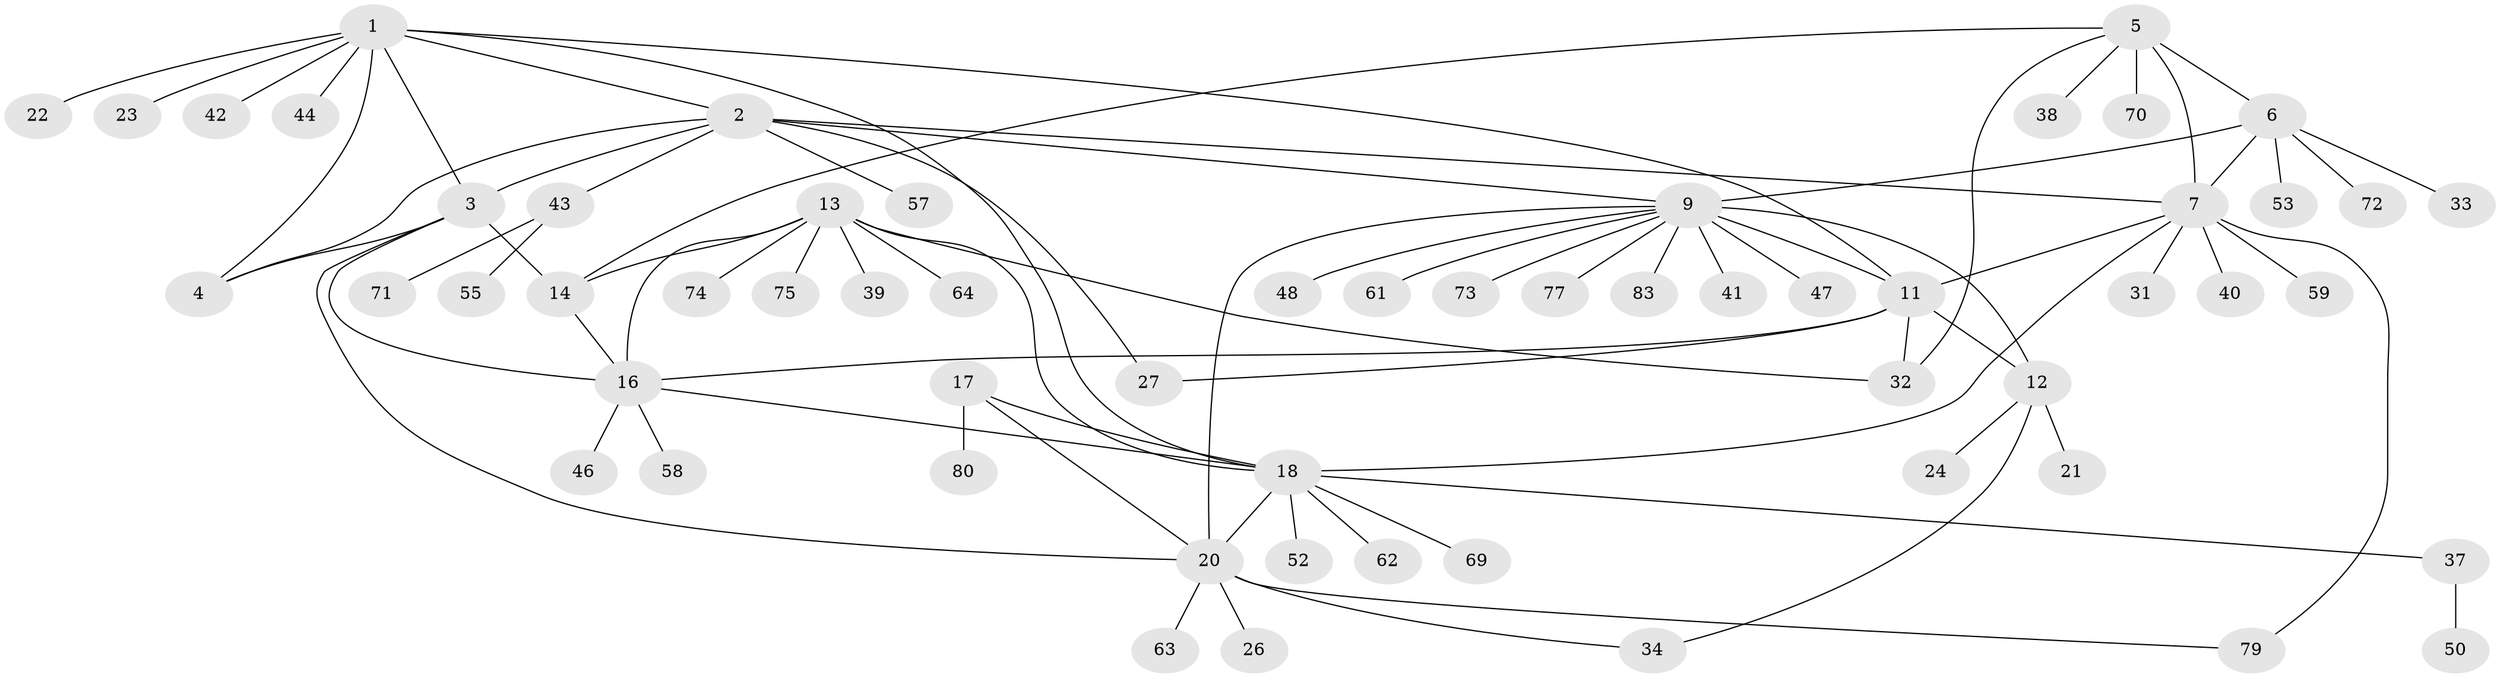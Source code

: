 // original degree distribution, {9: 0.024096385542168676, 7: 0.04819277108433735, 4: 0.024096385542168676, 8: 0.04819277108433735, 6: 0.03614457831325301, 11: 0.012048192771084338, 5: 0.04819277108433735, 10: 0.012048192771084338, 1: 0.5662650602409639, 3: 0.04819277108433735, 2: 0.13253012048192772}
// Generated by graph-tools (version 1.1) at 2025/42/03/06/25 10:42:15]
// undirected, 59 vertices, 81 edges
graph export_dot {
graph [start="1"]
  node [color=gray90,style=filled];
  1 [super="+65"];
  2 [super="+66"];
  3 [super="+51"];
  4 [super="+25"];
  5 [super="+29"];
  6 [super="+56"];
  7 [super="+8"];
  9 [super="+10"];
  11 [super="+28"];
  12 [super="+30"];
  13 [super="+15"];
  14 [super="+35"];
  16 [super="+54"];
  17 [super="+82"];
  18 [super="+19"];
  20 [super="+49"];
  21;
  22;
  23;
  24;
  26;
  27 [super="+67"];
  31;
  32 [super="+36"];
  33;
  34;
  37 [super="+60"];
  38;
  39;
  40;
  41;
  42;
  43 [super="+45"];
  44;
  46 [super="+81"];
  47;
  48;
  50;
  52;
  53 [super="+76"];
  55;
  57;
  58;
  59;
  61;
  62;
  63;
  64 [super="+68"];
  69;
  70;
  71;
  72;
  73;
  74 [super="+78"];
  75;
  77;
  79;
  80;
  83;
  1 -- 2;
  1 -- 3;
  1 -- 4;
  1 -- 22;
  1 -- 23;
  1 -- 42;
  1 -- 44;
  1 -- 18;
  1 -- 11;
  2 -- 3;
  2 -- 4;
  2 -- 7;
  2 -- 9;
  2 -- 27;
  2 -- 43;
  2 -- 57;
  3 -- 4;
  3 -- 16;
  3 -- 20;
  3 -- 14;
  5 -- 6;
  5 -- 7 [weight=2];
  5 -- 14;
  5 -- 32;
  5 -- 38;
  5 -- 70;
  6 -- 7 [weight=2];
  6 -- 33;
  6 -- 53;
  6 -- 72;
  6 -- 9;
  7 -- 11;
  7 -- 31;
  7 -- 59;
  7 -- 40;
  7 -- 79;
  7 -- 18;
  9 -- 11 [weight=2];
  9 -- 12 [weight=2];
  9 -- 20;
  9 -- 41;
  9 -- 48;
  9 -- 73;
  9 -- 77;
  9 -- 83;
  9 -- 61;
  9 -- 47;
  11 -- 12;
  11 -- 16;
  11 -- 27;
  11 -- 32;
  12 -- 21;
  12 -- 24;
  12 -- 34;
  13 -- 14 [weight=2];
  13 -- 16 [weight=2];
  13 -- 64;
  13 -- 74;
  13 -- 75;
  13 -- 18;
  13 -- 39;
  13 -- 32;
  14 -- 16;
  16 -- 46;
  16 -- 58;
  16 -- 18;
  17 -- 18 [weight=2];
  17 -- 20;
  17 -- 80;
  18 -- 20 [weight=2];
  18 -- 37;
  18 -- 62;
  18 -- 69;
  18 -- 52;
  20 -- 26;
  20 -- 34;
  20 -- 63;
  20 -- 79;
  37 -- 50;
  43 -- 55;
  43 -- 71;
}

